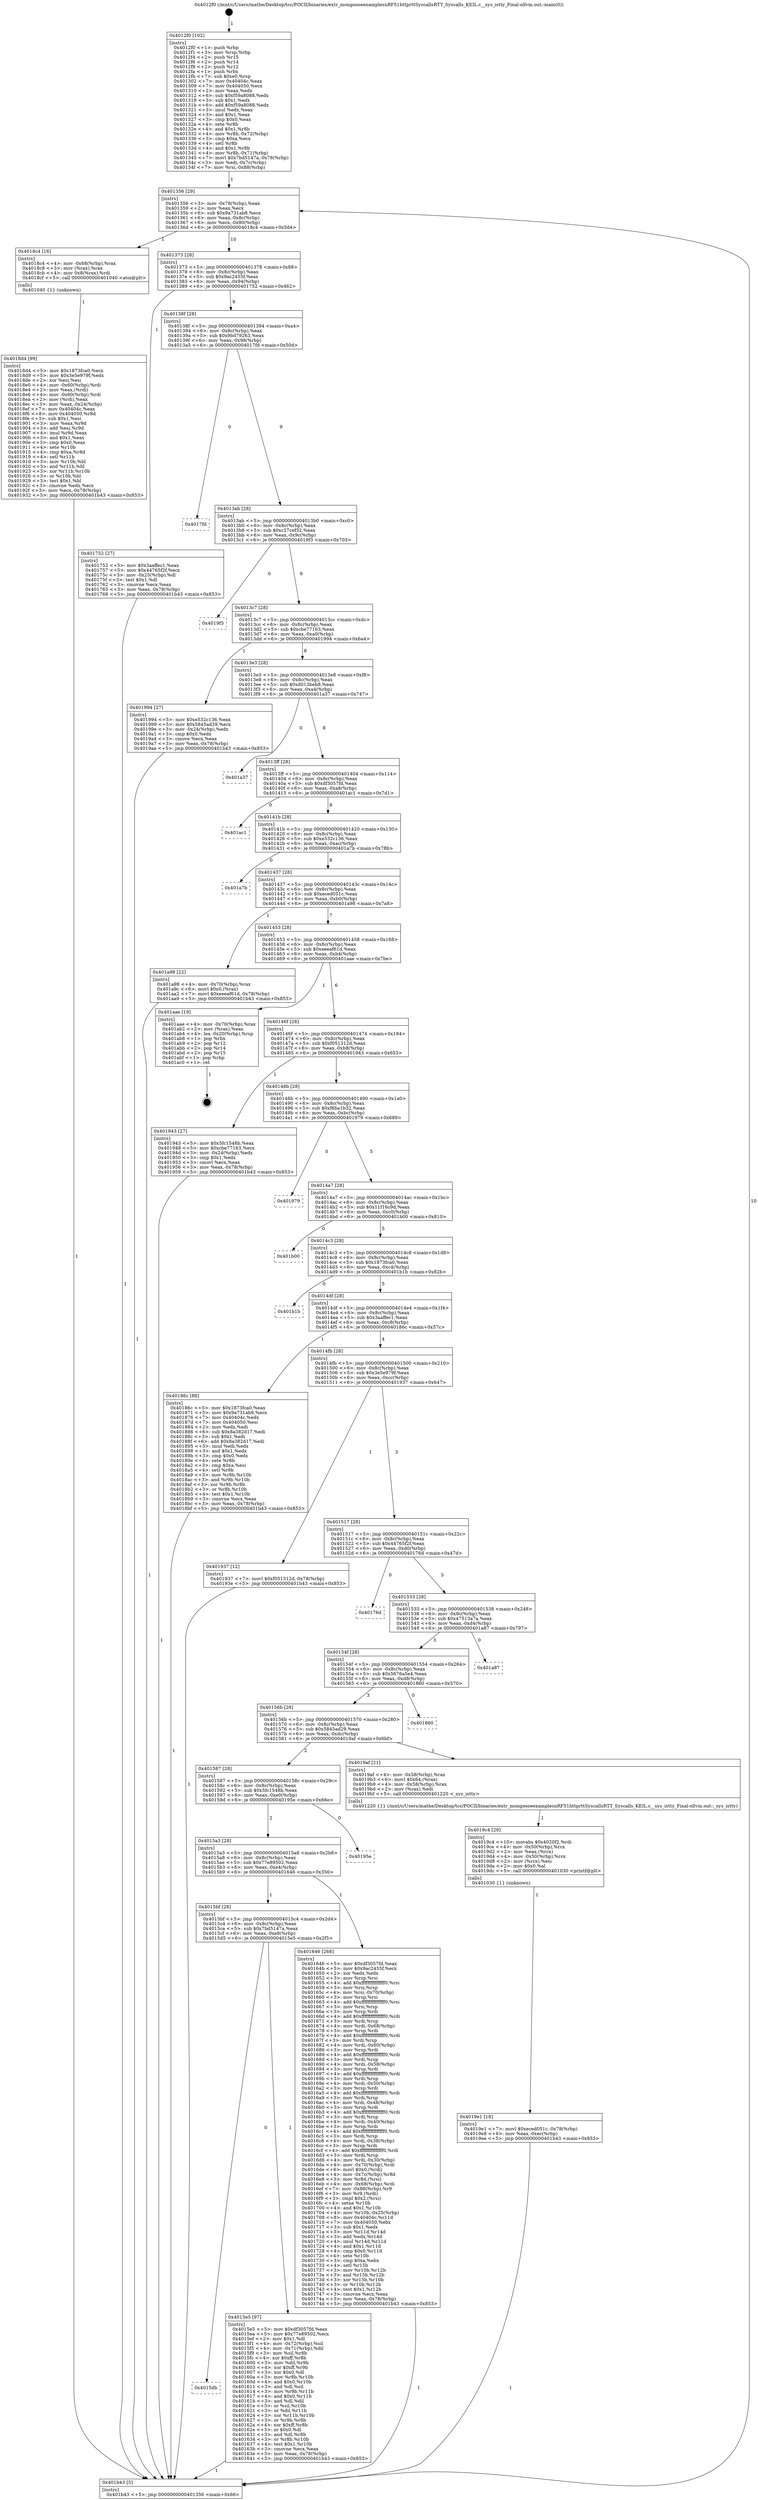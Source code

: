digraph "0x4012f0" {
  label = "0x4012f0 (/mnt/c/Users/mathe/Desktop/tcc/POCII/binaries/extr_mongooseexamplesnRF51httprttSyscallsRTT_Syscalls_KEIL.c__sys_istty_Final-ollvm.out::main(0))"
  labelloc = "t"
  node[shape=record]

  Entry [label="",width=0.3,height=0.3,shape=circle,fillcolor=black,style=filled]
  "0x401356" [label="{
     0x401356 [29]\l
     | [instrs]\l
     &nbsp;&nbsp;0x401356 \<+3\>: mov -0x78(%rbp),%eax\l
     &nbsp;&nbsp;0x401359 \<+2\>: mov %eax,%ecx\l
     &nbsp;&nbsp;0x40135b \<+6\>: sub $0x9a731ab8,%ecx\l
     &nbsp;&nbsp;0x401361 \<+6\>: mov %eax,-0x8c(%rbp)\l
     &nbsp;&nbsp;0x401367 \<+6\>: mov %ecx,-0x90(%rbp)\l
     &nbsp;&nbsp;0x40136d \<+6\>: je 00000000004018c4 \<main+0x5d4\>\l
  }"]
  "0x4018c4" [label="{
     0x4018c4 [16]\l
     | [instrs]\l
     &nbsp;&nbsp;0x4018c4 \<+4\>: mov -0x68(%rbp),%rax\l
     &nbsp;&nbsp;0x4018c8 \<+3\>: mov (%rax),%rax\l
     &nbsp;&nbsp;0x4018cb \<+4\>: mov 0x8(%rax),%rdi\l
     &nbsp;&nbsp;0x4018cf \<+5\>: call 0000000000401040 \<atoi@plt\>\l
     | [calls]\l
     &nbsp;&nbsp;0x401040 \{1\} (unknown)\l
  }"]
  "0x401373" [label="{
     0x401373 [28]\l
     | [instrs]\l
     &nbsp;&nbsp;0x401373 \<+5\>: jmp 0000000000401378 \<main+0x88\>\l
     &nbsp;&nbsp;0x401378 \<+6\>: mov -0x8c(%rbp),%eax\l
     &nbsp;&nbsp;0x40137e \<+5\>: sub $0x9ac2455f,%eax\l
     &nbsp;&nbsp;0x401383 \<+6\>: mov %eax,-0x94(%rbp)\l
     &nbsp;&nbsp;0x401389 \<+6\>: je 0000000000401752 \<main+0x462\>\l
  }"]
  Exit [label="",width=0.3,height=0.3,shape=circle,fillcolor=black,style=filled,peripheries=2]
  "0x401752" [label="{
     0x401752 [27]\l
     | [instrs]\l
     &nbsp;&nbsp;0x401752 \<+5\>: mov $0x3aaffec1,%eax\l
     &nbsp;&nbsp;0x401757 \<+5\>: mov $0x44765f2f,%ecx\l
     &nbsp;&nbsp;0x40175c \<+3\>: mov -0x25(%rbp),%dl\l
     &nbsp;&nbsp;0x40175f \<+3\>: test $0x1,%dl\l
     &nbsp;&nbsp;0x401762 \<+3\>: cmovne %ecx,%eax\l
     &nbsp;&nbsp;0x401765 \<+3\>: mov %eax,-0x78(%rbp)\l
     &nbsp;&nbsp;0x401768 \<+5\>: jmp 0000000000401b43 \<main+0x853\>\l
  }"]
  "0x40138f" [label="{
     0x40138f [28]\l
     | [instrs]\l
     &nbsp;&nbsp;0x40138f \<+5\>: jmp 0000000000401394 \<main+0xa4\>\l
     &nbsp;&nbsp;0x401394 \<+6\>: mov -0x8c(%rbp),%eax\l
     &nbsp;&nbsp;0x40139a \<+5\>: sub $0x9bd79263,%eax\l
     &nbsp;&nbsp;0x40139f \<+6\>: mov %eax,-0x98(%rbp)\l
     &nbsp;&nbsp;0x4013a5 \<+6\>: je 00000000004017fd \<main+0x50d\>\l
  }"]
  "0x4019e1" [label="{
     0x4019e1 [18]\l
     | [instrs]\l
     &nbsp;&nbsp;0x4019e1 \<+7\>: movl $0xeced051c,-0x78(%rbp)\l
     &nbsp;&nbsp;0x4019e8 \<+6\>: mov %eax,-0xec(%rbp)\l
     &nbsp;&nbsp;0x4019ee \<+5\>: jmp 0000000000401b43 \<main+0x853\>\l
  }"]
  "0x4017fd" [label="{
     0x4017fd\l
  }", style=dashed]
  "0x4013ab" [label="{
     0x4013ab [28]\l
     | [instrs]\l
     &nbsp;&nbsp;0x4013ab \<+5\>: jmp 00000000004013b0 \<main+0xc0\>\l
     &nbsp;&nbsp;0x4013b0 \<+6\>: mov -0x8c(%rbp),%eax\l
     &nbsp;&nbsp;0x4013b6 \<+5\>: sub $0xc27cef32,%eax\l
     &nbsp;&nbsp;0x4013bb \<+6\>: mov %eax,-0x9c(%rbp)\l
     &nbsp;&nbsp;0x4013c1 \<+6\>: je 00000000004019f3 \<main+0x703\>\l
  }"]
  "0x4019c4" [label="{
     0x4019c4 [29]\l
     | [instrs]\l
     &nbsp;&nbsp;0x4019c4 \<+10\>: movabs $0x4020f2,%rdi\l
     &nbsp;&nbsp;0x4019ce \<+4\>: mov -0x50(%rbp),%rcx\l
     &nbsp;&nbsp;0x4019d2 \<+2\>: mov %eax,(%rcx)\l
     &nbsp;&nbsp;0x4019d4 \<+4\>: mov -0x50(%rbp),%rcx\l
     &nbsp;&nbsp;0x4019d8 \<+2\>: mov (%rcx),%esi\l
     &nbsp;&nbsp;0x4019da \<+2\>: mov $0x0,%al\l
     &nbsp;&nbsp;0x4019dc \<+5\>: call 0000000000401030 \<printf@plt\>\l
     | [calls]\l
     &nbsp;&nbsp;0x401030 \{1\} (unknown)\l
  }"]
  "0x4019f3" [label="{
     0x4019f3\l
  }", style=dashed]
  "0x4013c7" [label="{
     0x4013c7 [28]\l
     | [instrs]\l
     &nbsp;&nbsp;0x4013c7 \<+5\>: jmp 00000000004013cc \<main+0xdc\>\l
     &nbsp;&nbsp;0x4013cc \<+6\>: mov -0x8c(%rbp),%eax\l
     &nbsp;&nbsp;0x4013d2 \<+5\>: sub $0xcbe77163,%eax\l
     &nbsp;&nbsp;0x4013d7 \<+6\>: mov %eax,-0xa0(%rbp)\l
     &nbsp;&nbsp;0x4013dd \<+6\>: je 0000000000401994 \<main+0x6a4\>\l
  }"]
  "0x4018d4" [label="{
     0x4018d4 [99]\l
     | [instrs]\l
     &nbsp;&nbsp;0x4018d4 \<+5\>: mov $0x1873fca0,%ecx\l
     &nbsp;&nbsp;0x4018d9 \<+5\>: mov $0x3e5e979f,%edx\l
     &nbsp;&nbsp;0x4018de \<+2\>: xor %esi,%esi\l
     &nbsp;&nbsp;0x4018e0 \<+4\>: mov -0x60(%rbp),%rdi\l
     &nbsp;&nbsp;0x4018e4 \<+2\>: mov %eax,(%rdi)\l
     &nbsp;&nbsp;0x4018e6 \<+4\>: mov -0x60(%rbp),%rdi\l
     &nbsp;&nbsp;0x4018ea \<+2\>: mov (%rdi),%eax\l
     &nbsp;&nbsp;0x4018ec \<+3\>: mov %eax,-0x24(%rbp)\l
     &nbsp;&nbsp;0x4018ef \<+7\>: mov 0x40404c,%eax\l
     &nbsp;&nbsp;0x4018f6 \<+8\>: mov 0x404050,%r8d\l
     &nbsp;&nbsp;0x4018fe \<+3\>: sub $0x1,%esi\l
     &nbsp;&nbsp;0x401901 \<+3\>: mov %eax,%r9d\l
     &nbsp;&nbsp;0x401904 \<+3\>: add %esi,%r9d\l
     &nbsp;&nbsp;0x401907 \<+4\>: imul %r9d,%eax\l
     &nbsp;&nbsp;0x40190b \<+3\>: and $0x1,%eax\l
     &nbsp;&nbsp;0x40190e \<+3\>: cmp $0x0,%eax\l
     &nbsp;&nbsp;0x401911 \<+4\>: sete %r10b\l
     &nbsp;&nbsp;0x401915 \<+4\>: cmp $0xa,%r8d\l
     &nbsp;&nbsp;0x401919 \<+4\>: setl %r11b\l
     &nbsp;&nbsp;0x40191d \<+3\>: mov %r10b,%bl\l
     &nbsp;&nbsp;0x401920 \<+3\>: and %r11b,%bl\l
     &nbsp;&nbsp;0x401923 \<+3\>: xor %r11b,%r10b\l
     &nbsp;&nbsp;0x401926 \<+3\>: or %r10b,%bl\l
     &nbsp;&nbsp;0x401929 \<+3\>: test $0x1,%bl\l
     &nbsp;&nbsp;0x40192c \<+3\>: cmovne %edx,%ecx\l
     &nbsp;&nbsp;0x40192f \<+3\>: mov %ecx,-0x78(%rbp)\l
     &nbsp;&nbsp;0x401932 \<+5\>: jmp 0000000000401b43 \<main+0x853\>\l
  }"]
  "0x401994" [label="{
     0x401994 [27]\l
     | [instrs]\l
     &nbsp;&nbsp;0x401994 \<+5\>: mov $0xe532c136,%eax\l
     &nbsp;&nbsp;0x401999 \<+5\>: mov $0x5845ad29,%ecx\l
     &nbsp;&nbsp;0x40199e \<+3\>: mov -0x24(%rbp),%edx\l
     &nbsp;&nbsp;0x4019a1 \<+3\>: cmp $0x0,%edx\l
     &nbsp;&nbsp;0x4019a4 \<+3\>: cmove %ecx,%eax\l
     &nbsp;&nbsp;0x4019a7 \<+3\>: mov %eax,-0x78(%rbp)\l
     &nbsp;&nbsp;0x4019aa \<+5\>: jmp 0000000000401b43 \<main+0x853\>\l
  }"]
  "0x4013e3" [label="{
     0x4013e3 [28]\l
     | [instrs]\l
     &nbsp;&nbsp;0x4013e3 \<+5\>: jmp 00000000004013e8 \<main+0xf8\>\l
     &nbsp;&nbsp;0x4013e8 \<+6\>: mov -0x8c(%rbp),%eax\l
     &nbsp;&nbsp;0x4013ee \<+5\>: sub $0xd013beb8,%eax\l
     &nbsp;&nbsp;0x4013f3 \<+6\>: mov %eax,-0xa4(%rbp)\l
     &nbsp;&nbsp;0x4013f9 \<+6\>: je 0000000000401a37 \<main+0x747\>\l
  }"]
  "0x4012f0" [label="{
     0x4012f0 [102]\l
     | [instrs]\l
     &nbsp;&nbsp;0x4012f0 \<+1\>: push %rbp\l
     &nbsp;&nbsp;0x4012f1 \<+3\>: mov %rsp,%rbp\l
     &nbsp;&nbsp;0x4012f4 \<+2\>: push %r15\l
     &nbsp;&nbsp;0x4012f6 \<+2\>: push %r14\l
     &nbsp;&nbsp;0x4012f8 \<+2\>: push %r12\l
     &nbsp;&nbsp;0x4012fa \<+1\>: push %rbx\l
     &nbsp;&nbsp;0x4012fb \<+7\>: sub $0xe0,%rsp\l
     &nbsp;&nbsp;0x401302 \<+7\>: mov 0x40404c,%eax\l
     &nbsp;&nbsp;0x401309 \<+7\>: mov 0x404050,%ecx\l
     &nbsp;&nbsp;0x401310 \<+2\>: mov %eax,%edx\l
     &nbsp;&nbsp;0x401312 \<+6\>: sub $0xf59a8088,%edx\l
     &nbsp;&nbsp;0x401318 \<+3\>: sub $0x1,%edx\l
     &nbsp;&nbsp;0x40131b \<+6\>: add $0xf59a8088,%edx\l
     &nbsp;&nbsp;0x401321 \<+3\>: imul %edx,%eax\l
     &nbsp;&nbsp;0x401324 \<+3\>: and $0x1,%eax\l
     &nbsp;&nbsp;0x401327 \<+3\>: cmp $0x0,%eax\l
     &nbsp;&nbsp;0x40132a \<+4\>: sete %r8b\l
     &nbsp;&nbsp;0x40132e \<+4\>: and $0x1,%r8b\l
     &nbsp;&nbsp;0x401332 \<+4\>: mov %r8b,-0x72(%rbp)\l
     &nbsp;&nbsp;0x401336 \<+3\>: cmp $0xa,%ecx\l
     &nbsp;&nbsp;0x401339 \<+4\>: setl %r8b\l
     &nbsp;&nbsp;0x40133d \<+4\>: and $0x1,%r8b\l
     &nbsp;&nbsp;0x401341 \<+4\>: mov %r8b,-0x71(%rbp)\l
     &nbsp;&nbsp;0x401345 \<+7\>: movl $0x7bd5147a,-0x78(%rbp)\l
     &nbsp;&nbsp;0x40134c \<+3\>: mov %edi,-0x7c(%rbp)\l
     &nbsp;&nbsp;0x40134f \<+7\>: mov %rsi,-0x88(%rbp)\l
  }"]
  "0x401a37" [label="{
     0x401a37\l
  }", style=dashed]
  "0x4013ff" [label="{
     0x4013ff [28]\l
     | [instrs]\l
     &nbsp;&nbsp;0x4013ff \<+5\>: jmp 0000000000401404 \<main+0x114\>\l
     &nbsp;&nbsp;0x401404 \<+6\>: mov -0x8c(%rbp),%eax\l
     &nbsp;&nbsp;0x40140a \<+5\>: sub $0xdf3057fd,%eax\l
     &nbsp;&nbsp;0x40140f \<+6\>: mov %eax,-0xa8(%rbp)\l
     &nbsp;&nbsp;0x401415 \<+6\>: je 0000000000401ac1 \<main+0x7d1\>\l
  }"]
  "0x401b43" [label="{
     0x401b43 [5]\l
     | [instrs]\l
     &nbsp;&nbsp;0x401b43 \<+5\>: jmp 0000000000401356 \<main+0x66\>\l
  }"]
  "0x401ac1" [label="{
     0x401ac1\l
  }", style=dashed]
  "0x40141b" [label="{
     0x40141b [28]\l
     | [instrs]\l
     &nbsp;&nbsp;0x40141b \<+5\>: jmp 0000000000401420 \<main+0x130\>\l
     &nbsp;&nbsp;0x401420 \<+6\>: mov -0x8c(%rbp),%eax\l
     &nbsp;&nbsp;0x401426 \<+5\>: sub $0xe532c136,%eax\l
     &nbsp;&nbsp;0x40142b \<+6\>: mov %eax,-0xac(%rbp)\l
     &nbsp;&nbsp;0x401431 \<+6\>: je 0000000000401a7b \<main+0x78b\>\l
  }"]
  "0x4015db" [label="{
     0x4015db\l
  }", style=dashed]
  "0x401a7b" [label="{
     0x401a7b\l
  }", style=dashed]
  "0x401437" [label="{
     0x401437 [28]\l
     | [instrs]\l
     &nbsp;&nbsp;0x401437 \<+5\>: jmp 000000000040143c \<main+0x14c\>\l
     &nbsp;&nbsp;0x40143c \<+6\>: mov -0x8c(%rbp),%eax\l
     &nbsp;&nbsp;0x401442 \<+5\>: sub $0xeced051c,%eax\l
     &nbsp;&nbsp;0x401447 \<+6\>: mov %eax,-0xb0(%rbp)\l
     &nbsp;&nbsp;0x40144d \<+6\>: je 0000000000401a98 \<main+0x7a8\>\l
  }"]
  "0x4015e5" [label="{
     0x4015e5 [97]\l
     | [instrs]\l
     &nbsp;&nbsp;0x4015e5 \<+5\>: mov $0xdf3057fd,%eax\l
     &nbsp;&nbsp;0x4015ea \<+5\>: mov $0x77e89502,%ecx\l
     &nbsp;&nbsp;0x4015ef \<+2\>: mov $0x1,%dl\l
     &nbsp;&nbsp;0x4015f1 \<+4\>: mov -0x72(%rbp),%sil\l
     &nbsp;&nbsp;0x4015f5 \<+4\>: mov -0x71(%rbp),%dil\l
     &nbsp;&nbsp;0x4015f9 \<+3\>: mov %sil,%r8b\l
     &nbsp;&nbsp;0x4015fc \<+4\>: xor $0xff,%r8b\l
     &nbsp;&nbsp;0x401600 \<+3\>: mov %dil,%r9b\l
     &nbsp;&nbsp;0x401603 \<+4\>: xor $0xff,%r9b\l
     &nbsp;&nbsp;0x401607 \<+3\>: xor $0x0,%dl\l
     &nbsp;&nbsp;0x40160a \<+3\>: mov %r8b,%r10b\l
     &nbsp;&nbsp;0x40160d \<+4\>: and $0x0,%r10b\l
     &nbsp;&nbsp;0x401611 \<+3\>: and %dl,%sil\l
     &nbsp;&nbsp;0x401614 \<+3\>: mov %r9b,%r11b\l
     &nbsp;&nbsp;0x401617 \<+4\>: and $0x0,%r11b\l
     &nbsp;&nbsp;0x40161b \<+3\>: and %dl,%dil\l
     &nbsp;&nbsp;0x40161e \<+3\>: or %sil,%r10b\l
     &nbsp;&nbsp;0x401621 \<+3\>: or %dil,%r11b\l
     &nbsp;&nbsp;0x401624 \<+3\>: xor %r11b,%r10b\l
     &nbsp;&nbsp;0x401627 \<+3\>: or %r9b,%r8b\l
     &nbsp;&nbsp;0x40162a \<+4\>: xor $0xff,%r8b\l
     &nbsp;&nbsp;0x40162e \<+3\>: or $0x0,%dl\l
     &nbsp;&nbsp;0x401631 \<+3\>: and %dl,%r8b\l
     &nbsp;&nbsp;0x401634 \<+3\>: or %r8b,%r10b\l
     &nbsp;&nbsp;0x401637 \<+4\>: test $0x1,%r10b\l
     &nbsp;&nbsp;0x40163b \<+3\>: cmovne %ecx,%eax\l
     &nbsp;&nbsp;0x40163e \<+3\>: mov %eax,-0x78(%rbp)\l
     &nbsp;&nbsp;0x401641 \<+5\>: jmp 0000000000401b43 \<main+0x853\>\l
  }"]
  "0x401a98" [label="{
     0x401a98 [22]\l
     | [instrs]\l
     &nbsp;&nbsp;0x401a98 \<+4\>: mov -0x70(%rbp),%rax\l
     &nbsp;&nbsp;0x401a9c \<+6\>: movl $0x0,(%rax)\l
     &nbsp;&nbsp;0x401aa2 \<+7\>: movl $0xeeeaf61d,-0x78(%rbp)\l
     &nbsp;&nbsp;0x401aa9 \<+5\>: jmp 0000000000401b43 \<main+0x853\>\l
  }"]
  "0x401453" [label="{
     0x401453 [28]\l
     | [instrs]\l
     &nbsp;&nbsp;0x401453 \<+5\>: jmp 0000000000401458 \<main+0x168\>\l
     &nbsp;&nbsp;0x401458 \<+6\>: mov -0x8c(%rbp),%eax\l
     &nbsp;&nbsp;0x40145e \<+5\>: sub $0xeeeaf61d,%eax\l
     &nbsp;&nbsp;0x401463 \<+6\>: mov %eax,-0xb4(%rbp)\l
     &nbsp;&nbsp;0x401469 \<+6\>: je 0000000000401aae \<main+0x7be\>\l
  }"]
  "0x4015bf" [label="{
     0x4015bf [28]\l
     | [instrs]\l
     &nbsp;&nbsp;0x4015bf \<+5\>: jmp 00000000004015c4 \<main+0x2d4\>\l
     &nbsp;&nbsp;0x4015c4 \<+6\>: mov -0x8c(%rbp),%eax\l
     &nbsp;&nbsp;0x4015ca \<+5\>: sub $0x7bd5147a,%eax\l
     &nbsp;&nbsp;0x4015cf \<+6\>: mov %eax,-0xe8(%rbp)\l
     &nbsp;&nbsp;0x4015d5 \<+6\>: je 00000000004015e5 \<main+0x2f5\>\l
  }"]
  "0x401aae" [label="{
     0x401aae [19]\l
     | [instrs]\l
     &nbsp;&nbsp;0x401aae \<+4\>: mov -0x70(%rbp),%rax\l
     &nbsp;&nbsp;0x401ab2 \<+2\>: mov (%rax),%eax\l
     &nbsp;&nbsp;0x401ab4 \<+4\>: lea -0x20(%rbp),%rsp\l
     &nbsp;&nbsp;0x401ab8 \<+1\>: pop %rbx\l
     &nbsp;&nbsp;0x401ab9 \<+2\>: pop %r12\l
     &nbsp;&nbsp;0x401abb \<+2\>: pop %r14\l
     &nbsp;&nbsp;0x401abd \<+2\>: pop %r15\l
     &nbsp;&nbsp;0x401abf \<+1\>: pop %rbp\l
     &nbsp;&nbsp;0x401ac0 \<+1\>: ret\l
  }"]
  "0x40146f" [label="{
     0x40146f [28]\l
     | [instrs]\l
     &nbsp;&nbsp;0x40146f \<+5\>: jmp 0000000000401474 \<main+0x184\>\l
     &nbsp;&nbsp;0x401474 \<+6\>: mov -0x8c(%rbp),%eax\l
     &nbsp;&nbsp;0x40147a \<+5\>: sub $0xf051312d,%eax\l
     &nbsp;&nbsp;0x40147f \<+6\>: mov %eax,-0xb8(%rbp)\l
     &nbsp;&nbsp;0x401485 \<+6\>: je 0000000000401943 \<main+0x653\>\l
  }"]
  "0x401646" [label="{
     0x401646 [268]\l
     | [instrs]\l
     &nbsp;&nbsp;0x401646 \<+5\>: mov $0xdf3057fd,%eax\l
     &nbsp;&nbsp;0x40164b \<+5\>: mov $0x9ac2455f,%ecx\l
     &nbsp;&nbsp;0x401650 \<+2\>: xor %edx,%edx\l
     &nbsp;&nbsp;0x401652 \<+3\>: mov %rsp,%rsi\l
     &nbsp;&nbsp;0x401655 \<+4\>: add $0xfffffffffffffff0,%rsi\l
     &nbsp;&nbsp;0x401659 \<+3\>: mov %rsi,%rsp\l
     &nbsp;&nbsp;0x40165c \<+4\>: mov %rsi,-0x70(%rbp)\l
     &nbsp;&nbsp;0x401660 \<+3\>: mov %rsp,%rsi\l
     &nbsp;&nbsp;0x401663 \<+4\>: add $0xfffffffffffffff0,%rsi\l
     &nbsp;&nbsp;0x401667 \<+3\>: mov %rsi,%rsp\l
     &nbsp;&nbsp;0x40166a \<+3\>: mov %rsp,%rdi\l
     &nbsp;&nbsp;0x40166d \<+4\>: add $0xfffffffffffffff0,%rdi\l
     &nbsp;&nbsp;0x401671 \<+3\>: mov %rdi,%rsp\l
     &nbsp;&nbsp;0x401674 \<+4\>: mov %rdi,-0x68(%rbp)\l
     &nbsp;&nbsp;0x401678 \<+3\>: mov %rsp,%rdi\l
     &nbsp;&nbsp;0x40167b \<+4\>: add $0xfffffffffffffff0,%rdi\l
     &nbsp;&nbsp;0x40167f \<+3\>: mov %rdi,%rsp\l
     &nbsp;&nbsp;0x401682 \<+4\>: mov %rdi,-0x60(%rbp)\l
     &nbsp;&nbsp;0x401686 \<+3\>: mov %rsp,%rdi\l
     &nbsp;&nbsp;0x401689 \<+4\>: add $0xfffffffffffffff0,%rdi\l
     &nbsp;&nbsp;0x40168d \<+3\>: mov %rdi,%rsp\l
     &nbsp;&nbsp;0x401690 \<+4\>: mov %rdi,-0x58(%rbp)\l
     &nbsp;&nbsp;0x401694 \<+3\>: mov %rsp,%rdi\l
     &nbsp;&nbsp;0x401697 \<+4\>: add $0xfffffffffffffff0,%rdi\l
     &nbsp;&nbsp;0x40169b \<+3\>: mov %rdi,%rsp\l
     &nbsp;&nbsp;0x40169e \<+4\>: mov %rdi,-0x50(%rbp)\l
     &nbsp;&nbsp;0x4016a2 \<+3\>: mov %rsp,%rdi\l
     &nbsp;&nbsp;0x4016a5 \<+4\>: add $0xfffffffffffffff0,%rdi\l
     &nbsp;&nbsp;0x4016a9 \<+3\>: mov %rdi,%rsp\l
     &nbsp;&nbsp;0x4016ac \<+4\>: mov %rdi,-0x48(%rbp)\l
     &nbsp;&nbsp;0x4016b0 \<+3\>: mov %rsp,%rdi\l
     &nbsp;&nbsp;0x4016b3 \<+4\>: add $0xfffffffffffffff0,%rdi\l
     &nbsp;&nbsp;0x4016b7 \<+3\>: mov %rdi,%rsp\l
     &nbsp;&nbsp;0x4016ba \<+4\>: mov %rdi,-0x40(%rbp)\l
     &nbsp;&nbsp;0x4016be \<+3\>: mov %rsp,%rdi\l
     &nbsp;&nbsp;0x4016c1 \<+4\>: add $0xfffffffffffffff0,%rdi\l
     &nbsp;&nbsp;0x4016c5 \<+3\>: mov %rdi,%rsp\l
     &nbsp;&nbsp;0x4016c8 \<+4\>: mov %rdi,-0x38(%rbp)\l
     &nbsp;&nbsp;0x4016cc \<+3\>: mov %rsp,%rdi\l
     &nbsp;&nbsp;0x4016cf \<+4\>: add $0xfffffffffffffff0,%rdi\l
     &nbsp;&nbsp;0x4016d3 \<+3\>: mov %rdi,%rsp\l
     &nbsp;&nbsp;0x4016d6 \<+4\>: mov %rdi,-0x30(%rbp)\l
     &nbsp;&nbsp;0x4016da \<+4\>: mov -0x70(%rbp),%rdi\l
     &nbsp;&nbsp;0x4016de \<+6\>: movl $0x0,(%rdi)\l
     &nbsp;&nbsp;0x4016e4 \<+4\>: mov -0x7c(%rbp),%r8d\l
     &nbsp;&nbsp;0x4016e8 \<+3\>: mov %r8d,(%rsi)\l
     &nbsp;&nbsp;0x4016eb \<+4\>: mov -0x68(%rbp),%rdi\l
     &nbsp;&nbsp;0x4016ef \<+7\>: mov -0x88(%rbp),%r9\l
     &nbsp;&nbsp;0x4016f6 \<+3\>: mov %r9,(%rdi)\l
     &nbsp;&nbsp;0x4016f9 \<+3\>: cmpl $0x2,(%rsi)\l
     &nbsp;&nbsp;0x4016fc \<+4\>: setne %r10b\l
     &nbsp;&nbsp;0x401700 \<+4\>: and $0x1,%r10b\l
     &nbsp;&nbsp;0x401704 \<+4\>: mov %r10b,-0x25(%rbp)\l
     &nbsp;&nbsp;0x401708 \<+8\>: mov 0x40404c,%r11d\l
     &nbsp;&nbsp;0x401710 \<+7\>: mov 0x404050,%ebx\l
     &nbsp;&nbsp;0x401717 \<+3\>: sub $0x1,%edx\l
     &nbsp;&nbsp;0x40171a \<+3\>: mov %r11d,%r14d\l
     &nbsp;&nbsp;0x40171d \<+3\>: add %edx,%r14d\l
     &nbsp;&nbsp;0x401720 \<+4\>: imul %r14d,%r11d\l
     &nbsp;&nbsp;0x401724 \<+4\>: and $0x1,%r11d\l
     &nbsp;&nbsp;0x401728 \<+4\>: cmp $0x0,%r11d\l
     &nbsp;&nbsp;0x40172c \<+4\>: sete %r10b\l
     &nbsp;&nbsp;0x401730 \<+3\>: cmp $0xa,%ebx\l
     &nbsp;&nbsp;0x401733 \<+4\>: setl %r15b\l
     &nbsp;&nbsp;0x401737 \<+3\>: mov %r10b,%r12b\l
     &nbsp;&nbsp;0x40173a \<+3\>: and %r15b,%r12b\l
     &nbsp;&nbsp;0x40173d \<+3\>: xor %r15b,%r10b\l
     &nbsp;&nbsp;0x401740 \<+3\>: or %r10b,%r12b\l
     &nbsp;&nbsp;0x401743 \<+4\>: test $0x1,%r12b\l
     &nbsp;&nbsp;0x401747 \<+3\>: cmovne %ecx,%eax\l
     &nbsp;&nbsp;0x40174a \<+3\>: mov %eax,-0x78(%rbp)\l
     &nbsp;&nbsp;0x40174d \<+5\>: jmp 0000000000401b43 \<main+0x853\>\l
  }"]
  "0x401943" [label="{
     0x401943 [27]\l
     | [instrs]\l
     &nbsp;&nbsp;0x401943 \<+5\>: mov $0x5fc1548b,%eax\l
     &nbsp;&nbsp;0x401948 \<+5\>: mov $0xcbe77163,%ecx\l
     &nbsp;&nbsp;0x40194d \<+3\>: mov -0x24(%rbp),%edx\l
     &nbsp;&nbsp;0x401950 \<+3\>: cmp $0x1,%edx\l
     &nbsp;&nbsp;0x401953 \<+3\>: cmovl %ecx,%eax\l
     &nbsp;&nbsp;0x401956 \<+3\>: mov %eax,-0x78(%rbp)\l
     &nbsp;&nbsp;0x401959 \<+5\>: jmp 0000000000401b43 \<main+0x853\>\l
  }"]
  "0x40148b" [label="{
     0x40148b [28]\l
     | [instrs]\l
     &nbsp;&nbsp;0x40148b \<+5\>: jmp 0000000000401490 \<main+0x1a0\>\l
     &nbsp;&nbsp;0x401490 \<+6\>: mov -0x8c(%rbp),%eax\l
     &nbsp;&nbsp;0x401496 \<+5\>: sub $0xf6ba1b32,%eax\l
     &nbsp;&nbsp;0x40149b \<+6\>: mov %eax,-0xbc(%rbp)\l
     &nbsp;&nbsp;0x4014a1 \<+6\>: je 0000000000401979 \<main+0x689\>\l
  }"]
  "0x4015a3" [label="{
     0x4015a3 [28]\l
     | [instrs]\l
     &nbsp;&nbsp;0x4015a3 \<+5\>: jmp 00000000004015a8 \<main+0x2b8\>\l
     &nbsp;&nbsp;0x4015a8 \<+6\>: mov -0x8c(%rbp),%eax\l
     &nbsp;&nbsp;0x4015ae \<+5\>: sub $0x77e89502,%eax\l
     &nbsp;&nbsp;0x4015b3 \<+6\>: mov %eax,-0xe4(%rbp)\l
     &nbsp;&nbsp;0x4015b9 \<+6\>: je 0000000000401646 \<main+0x356\>\l
  }"]
  "0x401979" [label="{
     0x401979\l
  }", style=dashed]
  "0x4014a7" [label="{
     0x4014a7 [28]\l
     | [instrs]\l
     &nbsp;&nbsp;0x4014a7 \<+5\>: jmp 00000000004014ac \<main+0x1bc\>\l
     &nbsp;&nbsp;0x4014ac \<+6\>: mov -0x8c(%rbp),%eax\l
     &nbsp;&nbsp;0x4014b2 \<+5\>: sub $0x11f16c9d,%eax\l
     &nbsp;&nbsp;0x4014b7 \<+6\>: mov %eax,-0xc0(%rbp)\l
     &nbsp;&nbsp;0x4014bd \<+6\>: je 0000000000401b00 \<main+0x810\>\l
  }"]
  "0x40195e" [label="{
     0x40195e\l
  }", style=dashed]
  "0x401b00" [label="{
     0x401b00\l
  }", style=dashed]
  "0x4014c3" [label="{
     0x4014c3 [28]\l
     | [instrs]\l
     &nbsp;&nbsp;0x4014c3 \<+5\>: jmp 00000000004014c8 \<main+0x1d8\>\l
     &nbsp;&nbsp;0x4014c8 \<+6\>: mov -0x8c(%rbp),%eax\l
     &nbsp;&nbsp;0x4014ce \<+5\>: sub $0x1873fca0,%eax\l
     &nbsp;&nbsp;0x4014d3 \<+6\>: mov %eax,-0xc4(%rbp)\l
     &nbsp;&nbsp;0x4014d9 \<+6\>: je 0000000000401b1b \<main+0x82b\>\l
  }"]
  "0x401587" [label="{
     0x401587 [28]\l
     | [instrs]\l
     &nbsp;&nbsp;0x401587 \<+5\>: jmp 000000000040158c \<main+0x29c\>\l
     &nbsp;&nbsp;0x40158c \<+6\>: mov -0x8c(%rbp),%eax\l
     &nbsp;&nbsp;0x401592 \<+5\>: sub $0x5fc1548b,%eax\l
     &nbsp;&nbsp;0x401597 \<+6\>: mov %eax,-0xe0(%rbp)\l
     &nbsp;&nbsp;0x40159d \<+6\>: je 000000000040195e \<main+0x66e\>\l
  }"]
  "0x401b1b" [label="{
     0x401b1b\l
  }", style=dashed]
  "0x4014df" [label="{
     0x4014df [28]\l
     | [instrs]\l
     &nbsp;&nbsp;0x4014df \<+5\>: jmp 00000000004014e4 \<main+0x1f4\>\l
     &nbsp;&nbsp;0x4014e4 \<+6\>: mov -0x8c(%rbp),%eax\l
     &nbsp;&nbsp;0x4014ea \<+5\>: sub $0x3aaffec1,%eax\l
     &nbsp;&nbsp;0x4014ef \<+6\>: mov %eax,-0xc8(%rbp)\l
     &nbsp;&nbsp;0x4014f5 \<+6\>: je 000000000040186c \<main+0x57c\>\l
  }"]
  "0x4019af" [label="{
     0x4019af [21]\l
     | [instrs]\l
     &nbsp;&nbsp;0x4019af \<+4\>: mov -0x58(%rbp),%rax\l
     &nbsp;&nbsp;0x4019b3 \<+6\>: movl $0x64,(%rax)\l
     &nbsp;&nbsp;0x4019b9 \<+4\>: mov -0x58(%rbp),%rax\l
     &nbsp;&nbsp;0x4019bd \<+2\>: mov (%rax),%edi\l
     &nbsp;&nbsp;0x4019bf \<+5\>: call 0000000000401220 \<_sys_istty\>\l
     | [calls]\l
     &nbsp;&nbsp;0x401220 \{1\} (/mnt/c/Users/mathe/Desktop/tcc/POCII/binaries/extr_mongooseexamplesnRF51httprttSyscallsRTT_Syscalls_KEIL.c__sys_istty_Final-ollvm.out::_sys_istty)\l
  }"]
  "0x40186c" [label="{
     0x40186c [88]\l
     | [instrs]\l
     &nbsp;&nbsp;0x40186c \<+5\>: mov $0x1873fca0,%eax\l
     &nbsp;&nbsp;0x401871 \<+5\>: mov $0x9a731ab8,%ecx\l
     &nbsp;&nbsp;0x401876 \<+7\>: mov 0x40404c,%edx\l
     &nbsp;&nbsp;0x40187d \<+7\>: mov 0x404050,%esi\l
     &nbsp;&nbsp;0x401884 \<+2\>: mov %edx,%edi\l
     &nbsp;&nbsp;0x401886 \<+6\>: sub $0x8a382d17,%edi\l
     &nbsp;&nbsp;0x40188c \<+3\>: sub $0x1,%edi\l
     &nbsp;&nbsp;0x40188f \<+6\>: add $0x8a382d17,%edi\l
     &nbsp;&nbsp;0x401895 \<+3\>: imul %edi,%edx\l
     &nbsp;&nbsp;0x401898 \<+3\>: and $0x1,%edx\l
     &nbsp;&nbsp;0x40189b \<+3\>: cmp $0x0,%edx\l
     &nbsp;&nbsp;0x40189e \<+4\>: sete %r8b\l
     &nbsp;&nbsp;0x4018a2 \<+3\>: cmp $0xa,%esi\l
     &nbsp;&nbsp;0x4018a5 \<+4\>: setl %r9b\l
     &nbsp;&nbsp;0x4018a9 \<+3\>: mov %r8b,%r10b\l
     &nbsp;&nbsp;0x4018ac \<+3\>: and %r9b,%r10b\l
     &nbsp;&nbsp;0x4018af \<+3\>: xor %r9b,%r8b\l
     &nbsp;&nbsp;0x4018b2 \<+3\>: or %r8b,%r10b\l
     &nbsp;&nbsp;0x4018b5 \<+4\>: test $0x1,%r10b\l
     &nbsp;&nbsp;0x4018b9 \<+3\>: cmovne %ecx,%eax\l
     &nbsp;&nbsp;0x4018bc \<+3\>: mov %eax,-0x78(%rbp)\l
     &nbsp;&nbsp;0x4018bf \<+5\>: jmp 0000000000401b43 \<main+0x853\>\l
  }"]
  "0x4014fb" [label="{
     0x4014fb [28]\l
     | [instrs]\l
     &nbsp;&nbsp;0x4014fb \<+5\>: jmp 0000000000401500 \<main+0x210\>\l
     &nbsp;&nbsp;0x401500 \<+6\>: mov -0x8c(%rbp),%eax\l
     &nbsp;&nbsp;0x401506 \<+5\>: sub $0x3e5e979f,%eax\l
     &nbsp;&nbsp;0x40150b \<+6\>: mov %eax,-0xcc(%rbp)\l
     &nbsp;&nbsp;0x401511 \<+6\>: je 0000000000401937 \<main+0x647\>\l
  }"]
  "0x40156b" [label="{
     0x40156b [28]\l
     | [instrs]\l
     &nbsp;&nbsp;0x40156b \<+5\>: jmp 0000000000401570 \<main+0x280\>\l
     &nbsp;&nbsp;0x401570 \<+6\>: mov -0x8c(%rbp),%eax\l
     &nbsp;&nbsp;0x401576 \<+5\>: sub $0x5845ad29,%eax\l
     &nbsp;&nbsp;0x40157b \<+6\>: mov %eax,-0xdc(%rbp)\l
     &nbsp;&nbsp;0x401581 \<+6\>: je 00000000004019af \<main+0x6bf\>\l
  }"]
  "0x401937" [label="{
     0x401937 [12]\l
     | [instrs]\l
     &nbsp;&nbsp;0x401937 \<+7\>: movl $0xf051312d,-0x78(%rbp)\l
     &nbsp;&nbsp;0x40193e \<+5\>: jmp 0000000000401b43 \<main+0x853\>\l
  }"]
  "0x401517" [label="{
     0x401517 [28]\l
     | [instrs]\l
     &nbsp;&nbsp;0x401517 \<+5\>: jmp 000000000040151c \<main+0x22c\>\l
     &nbsp;&nbsp;0x40151c \<+6\>: mov -0x8c(%rbp),%eax\l
     &nbsp;&nbsp;0x401522 \<+5\>: sub $0x44765f2f,%eax\l
     &nbsp;&nbsp;0x401527 \<+6\>: mov %eax,-0xd0(%rbp)\l
     &nbsp;&nbsp;0x40152d \<+6\>: je 000000000040176d \<main+0x47d\>\l
  }"]
  "0x401860" [label="{
     0x401860\l
  }", style=dashed]
  "0x40176d" [label="{
     0x40176d\l
  }", style=dashed]
  "0x401533" [label="{
     0x401533 [28]\l
     | [instrs]\l
     &nbsp;&nbsp;0x401533 \<+5\>: jmp 0000000000401538 \<main+0x248\>\l
     &nbsp;&nbsp;0x401538 \<+6\>: mov -0x8c(%rbp),%eax\l
     &nbsp;&nbsp;0x40153e \<+5\>: sub $0x47513a7a,%eax\l
     &nbsp;&nbsp;0x401543 \<+6\>: mov %eax,-0xd4(%rbp)\l
     &nbsp;&nbsp;0x401549 \<+6\>: je 0000000000401a87 \<main+0x797\>\l
  }"]
  "0x40154f" [label="{
     0x40154f [28]\l
     | [instrs]\l
     &nbsp;&nbsp;0x40154f \<+5\>: jmp 0000000000401554 \<main+0x264\>\l
     &nbsp;&nbsp;0x401554 \<+6\>: mov -0x8c(%rbp),%eax\l
     &nbsp;&nbsp;0x40155a \<+5\>: sub $0x5676a5e4,%eax\l
     &nbsp;&nbsp;0x40155f \<+6\>: mov %eax,-0xd8(%rbp)\l
     &nbsp;&nbsp;0x401565 \<+6\>: je 0000000000401860 \<main+0x570\>\l
  }"]
  "0x401a87" [label="{
     0x401a87\l
  }", style=dashed]
  Entry -> "0x4012f0" [label=" 1"]
  "0x401356" -> "0x4018c4" [label=" 1"]
  "0x401356" -> "0x401373" [label=" 10"]
  "0x401aae" -> Exit [label=" 1"]
  "0x401373" -> "0x401752" [label=" 1"]
  "0x401373" -> "0x40138f" [label=" 9"]
  "0x401a98" -> "0x401b43" [label=" 1"]
  "0x40138f" -> "0x4017fd" [label=" 0"]
  "0x40138f" -> "0x4013ab" [label=" 9"]
  "0x4019e1" -> "0x401b43" [label=" 1"]
  "0x4013ab" -> "0x4019f3" [label=" 0"]
  "0x4013ab" -> "0x4013c7" [label=" 9"]
  "0x4019c4" -> "0x4019e1" [label=" 1"]
  "0x4013c7" -> "0x401994" [label=" 1"]
  "0x4013c7" -> "0x4013e3" [label=" 8"]
  "0x4019af" -> "0x4019c4" [label=" 1"]
  "0x4013e3" -> "0x401a37" [label=" 0"]
  "0x4013e3" -> "0x4013ff" [label=" 8"]
  "0x401943" -> "0x401b43" [label=" 1"]
  "0x4013ff" -> "0x401ac1" [label=" 0"]
  "0x4013ff" -> "0x40141b" [label=" 8"]
  "0x401937" -> "0x401b43" [label=" 1"]
  "0x40141b" -> "0x401a7b" [label=" 0"]
  "0x40141b" -> "0x401437" [label=" 8"]
  "0x4018d4" -> "0x401b43" [label=" 1"]
  "0x401437" -> "0x401a98" [label=" 1"]
  "0x401437" -> "0x401453" [label=" 7"]
  "0x4018c4" -> "0x4018d4" [label=" 1"]
  "0x401453" -> "0x401aae" [label=" 1"]
  "0x401453" -> "0x40146f" [label=" 6"]
  "0x401752" -> "0x401b43" [label=" 1"]
  "0x40146f" -> "0x401943" [label=" 1"]
  "0x40146f" -> "0x40148b" [label=" 5"]
  "0x401646" -> "0x401b43" [label=" 1"]
  "0x40148b" -> "0x401979" [label=" 0"]
  "0x40148b" -> "0x4014a7" [label=" 5"]
  "0x401b43" -> "0x401356" [label=" 10"]
  "0x4014a7" -> "0x401b00" [label=" 0"]
  "0x4014a7" -> "0x4014c3" [label=" 5"]
  "0x4012f0" -> "0x401356" [label=" 1"]
  "0x4014c3" -> "0x401b1b" [label=" 0"]
  "0x4014c3" -> "0x4014df" [label=" 5"]
  "0x4015bf" -> "0x4015db" [label=" 0"]
  "0x4014df" -> "0x40186c" [label=" 1"]
  "0x4014df" -> "0x4014fb" [label=" 4"]
  "0x4015bf" -> "0x4015e5" [label=" 1"]
  "0x4014fb" -> "0x401937" [label=" 1"]
  "0x4014fb" -> "0x401517" [label=" 3"]
  "0x4015a3" -> "0x4015bf" [label=" 1"]
  "0x401517" -> "0x40176d" [label=" 0"]
  "0x401517" -> "0x401533" [label=" 3"]
  "0x4015a3" -> "0x401646" [label=" 1"]
  "0x401533" -> "0x401a87" [label=" 0"]
  "0x401533" -> "0x40154f" [label=" 3"]
  "0x401994" -> "0x401b43" [label=" 1"]
  "0x40154f" -> "0x401860" [label=" 0"]
  "0x40154f" -> "0x40156b" [label=" 3"]
  "0x40186c" -> "0x401b43" [label=" 1"]
  "0x40156b" -> "0x4019af" [label=" 1"]
  "0x40156b" -> "0x401587" [label=" 2"]
  "0x4015e5" -> "0x401b43" [label=" 1"]
  "0x401587" -> "0x40195e" [label=" 0"]
  "0x401587" -> "0x4015a3" [label=" 2"]
}
